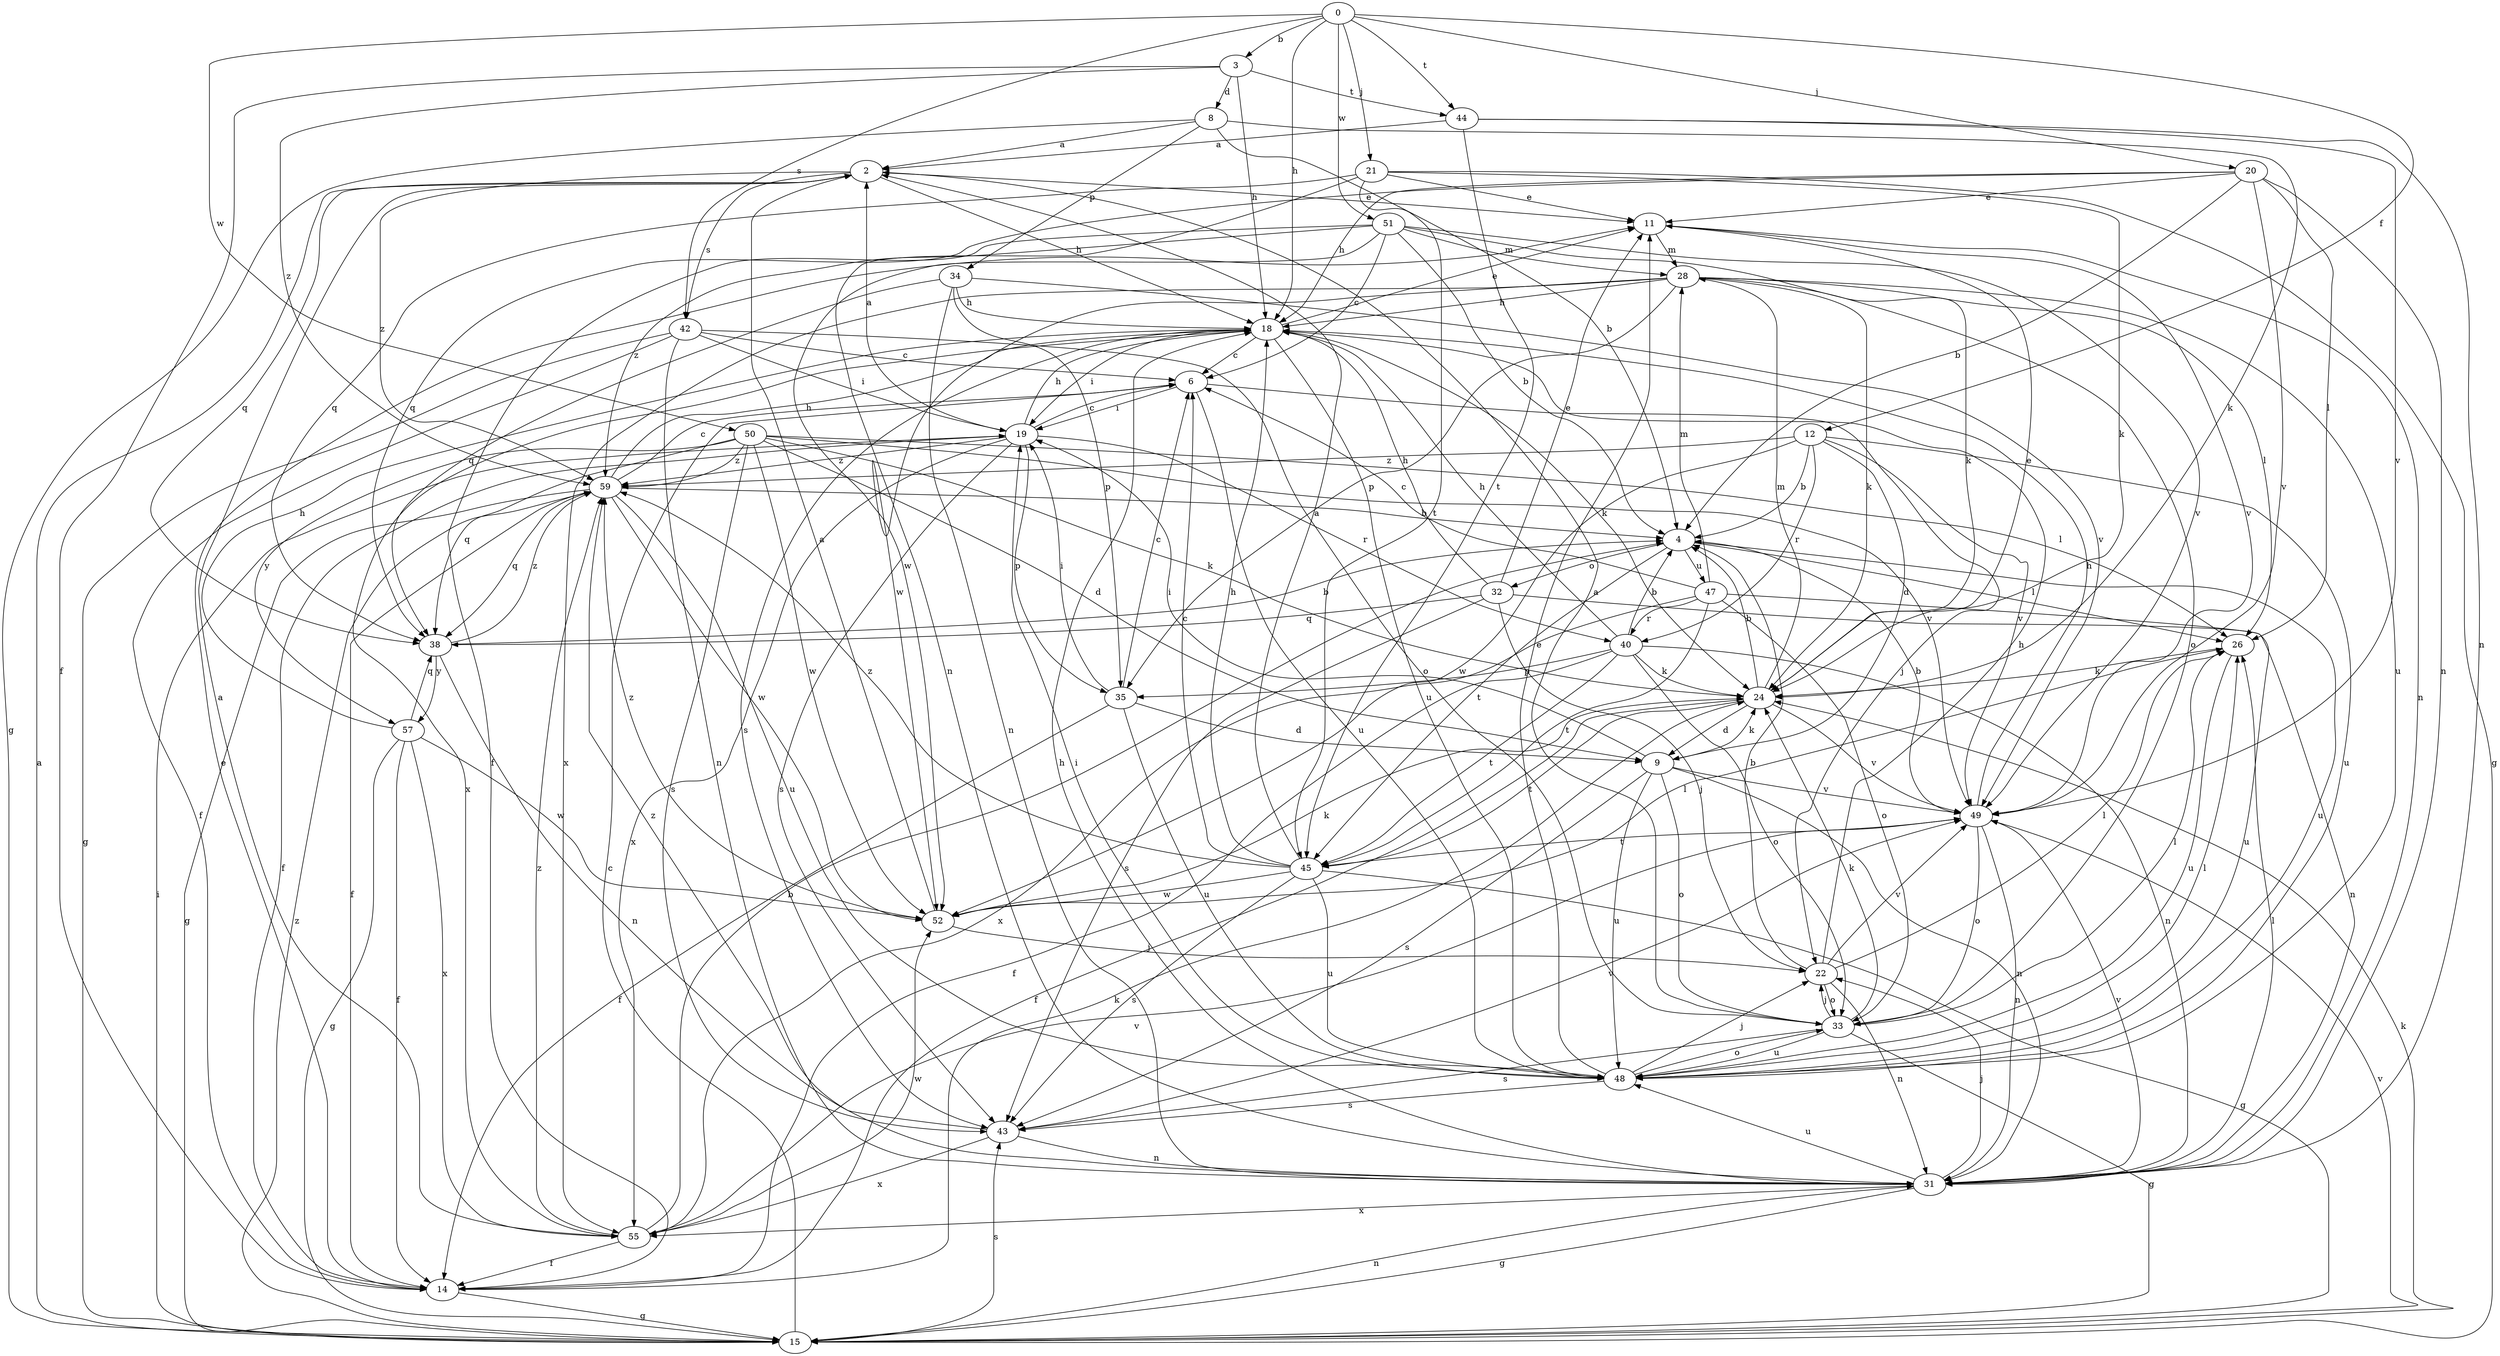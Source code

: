 strict digraph  {
0;
2;
3;
4;
6;
8;
9;
11;
12;
14;
15;
18;
19;
20;
21;
22;
24;
26;
28;
31;
32;
33;
34;
35;
38;
40;
42;
43;
44;
45;
47;
48;
49;
50;
51;
52;
55;
57;
59;
0 -> 3  [label=b];
0 -> 12  [label=f];
0 -> 18  [label=h];
0 -> 20  [label=j];
0 -> 21  [label=j];
0 -> 42  [label=s];
0 -> 44  [label=t];
0 -> 50  [label=w];
0 -> 51  [label=w];
2 -> 11  [label=e];
2 -> 18  [label=h];
2 -> 38  [label=q];
2 -> 42  [label=s];
2 -> 59  [label=z];
3 -> 8  [label=d];
3 -> 14  [label=f];
3 -> 18  [label=h];
3 -> 44  [label=t];
3 -> 59  [label=z];
4 -> 26  [label=l];
4 -> 32  [label=o];
4 -> 45  [label=t];
4 -> 47  [label=u];
4 -> 48  [label=u];
6 -> 19  [label=i];
6 -> 22  [label=j];
6 -> 48  [label=u];
8 -> 2  [label=a];
8 -> 4  [label=b];
8 -> 15  [label=g];
8 -> 24  [label=k];
8 -> 34  [label=p];
9 -> 19  [label=i];
9 -> 24  [label=k];
9 -> 31  [label=n];
9 -> 33  [label=o];
9 -> 43  [label=s];
9 -> 48  [label=u];
9 -> 49  [label=v];
11 -> 28  [label=m];
11 -> 31  [label=n];
11 -> 49  [label=v];
12 -> 4  [label=b];
12 -> 9  [label=d];
12 -> 40  [label=r];
12 -> 48  [label=u];
12 -> 49  [label=v];
12 -> 52  [label=w];
12 -> 59  [label=z];
14 -> 11  [label=e];
14 -> 15  [label=g];
14 -> 24  [label=k];
15 -> 2  [label=a];
15 -> 6  [label=c];
15 -> 19  [label=i];
15 -> 24  [label=k];
15 -> 31  [label=n];
15 -> 43  [label=s];
15 -> 49  [label=v];
15 -> 59  [label=z];
18 -> 6  [label=c];
18 -> 11  [label=e];
18 -> 19  [label=i];
18 -> 24  [label=k];
18 -> 43  [label=s];
18 -> 48  [label=u];
18 -> 55  [label=x];
19 -> 2  [label=a];
19 -> 6  [label=c];
19 -> 14  [label=f];
19 -> 18  [label=h];
19 -> 35  [label=p];
19 -> 40  [label=r];
19 -> 43  [label=s];
19 -> 55  [label=x];
19 -> 59  [label=z];
20 -> 4  [label=b];
20 -> 11  [label=e];
20 -> 18  [label=h];
20 -> 26  [label=l];
20 -> 31  [label=n];
20 -> 38  [label=q];
20 -> 49  [label=v];
21 -> 11  [label=e];
21 -> 15  [label=g];
21 -> 24  [label=k];
21 -> 31  [label=n];
21 -> 38  [label=q];
21 -> 45  [label=t];
22 -> 4  [label=b];
22 -> 18  [label=h];
22 -> 26  [label=l];
22 -> 31  [label=n];
22 -> 33  [label=o];
22 -> 49  [label=v];
24 -> 4  [label=b];
24 -> 9  [label=d];
24 -> 11  [label=e];
24 -> 14  [label=f];
24 -> 28  [label=m];
24 -> 45  [label=t];
24 -> 49  [label=v];
26 -> 24  [label=k];
26 -> 48  [label=u];
28 -> 18  [label=h];
28 -> 24  [label=k];
28 -> 26  [label=l];
28 -> 33  [label=o];
28 -> 35  [label=p];
28 -> 48  [label=u];
28 -> 52  [label=w];
28 -> 55  [label=x];
31 -> 15  [label=g];
31 -> 18  [label=h];
31 -> 22  [label=j];
31 -> 26  [label=l];
31 -> 48  [label=u];
31 -> 49  [label=v];
31 -> 55  [label=x];
32 -> 11  [label=e];
32 -> 18  [label=h];
32 -> 22  [label=j];
32 -> 31  [label=n];
32 -> 38  [label=q];
32 -> 43  [label=s];
33 -> 2  [label=a];
33 -> 15  [label=g];
33 -> 22  [label=j];
33 -> 24  [label=k];
33 -> 26  [label=l];
33 -> 43  [label=s];
33 -> 48  [label=u];
34 -> 18  [label=h];
34 -> 31  [label=n];
34 -> 35  [label=p];
34 -> 38  [label=q];
34 -> 49  [label=v];
35 -> 6  [label=c];
35 -> 9  [label=d];
35 -> 14  [label=f];
35 -> 19  [label=i];
35 -> 48  [label=u];
38 -> 4  [label=b];
38 -> 31  [label=n];
38 -> 57  [label=y];
38 -> 59  [label=z];
40 -> 4  [label=b];
40 -> 14  [label=f];
40 -> 18  [label=h];
40 -> 24  [label=k];
40 -> 31  [label=n];
40 -> 33  [label=o];
40 -> 35  [label=p];
40 -> 45  [label=t];
42 -> 6  [label=c];
42 -> 14  [label=f];
42 -> 15  [label=g];
42 -> 19  [label=i];
42 -> 31  [label=n];
42 -> 33  [label=o];
43 -> 31  [label=n];
43 -> 49  [label=v];
43 -> 55  [label=x];
43 -> 59  [label=z];
44 -> 2  [label=a];
44 -> 31  [label=n];
44 -> 45  [label=t];
44 -> 49  [label=v];
45 -> 2  [label=a];
45 -> 6  [label=c];
45 -> 15  [label=g];
45 -> 18  [label=h];
45 -> 43  [label=s];
45 -> 48  [label=u];
45 -> 52  [label=w];
45 -> 59  [label=z];
47 -> 6  [label=c];
47 -> 28  [label=m];
47 -> 33  [label=o];
47 -> 40  [label=r];
47 -> 45  [label=t];
47 -> 48  [label=u];
47 -> 55  [label=x];
48 -> 11  [label=e];
48 -> 19  [label=i];
48 -> 22  [label=j];
48 -> 26  [label=l];
48 -> 33  [label=o];
48 -> 43  [label=s];
49 -> 4  [label=b];
49 -> 18  [label=h];
49 -> 31  [label=n];
49 -> 33  [label=o];
49 -> 45  [label=t];
50 -> 9  [label=d];
50 -> 24  [label=k];
50 -> 26  [label=l];
50 -> 38  [label=q];
50 -> 43  [label=s];
50 -> 49  [label=v];
50 -> 52  [label=w];
50 -> 57  [label=y];
50 -> 59  [label=z];
51 -> 4  [label=b];
51 -> 6  [label=c];
51 -> 14  [label=f];
51 -> 24  [label=k];
51 -> 28  [label=m];
51 -> 49  [label=v];
51 -> 52  [label=w];
51 -> 59  [label=z];
52 -> 2  [label=a];
52 -> 22  [label=j];
52 -> 24  [label=k];
52 -> 26  [label=l];
52 -> 59  [label=z];
55 -> 2  [label=a];
55 -> 4  [label=b];
55 -> 14  [label=f];
55 -> 49  [label=v];
55 -> 52  [label=w];
55 -> 59  [label=z];
57 -> 14  [label=f];
57 -> 15  [label=g];
57 -> 18  [label=h];
57 -> 38  [label=q];
57 -> 52  [label=w];
57 -> 55  [label=x];
59 -> 4  [label=b];
59 -> 6  [label=c];
59 -> 14  [label=f];
59 -> 15  [label=g];
59 -> 18  [label=h];
59 -> 38  [label=q];
59 -> 48  [label=u];
59 -> 52  [label=w];
}
